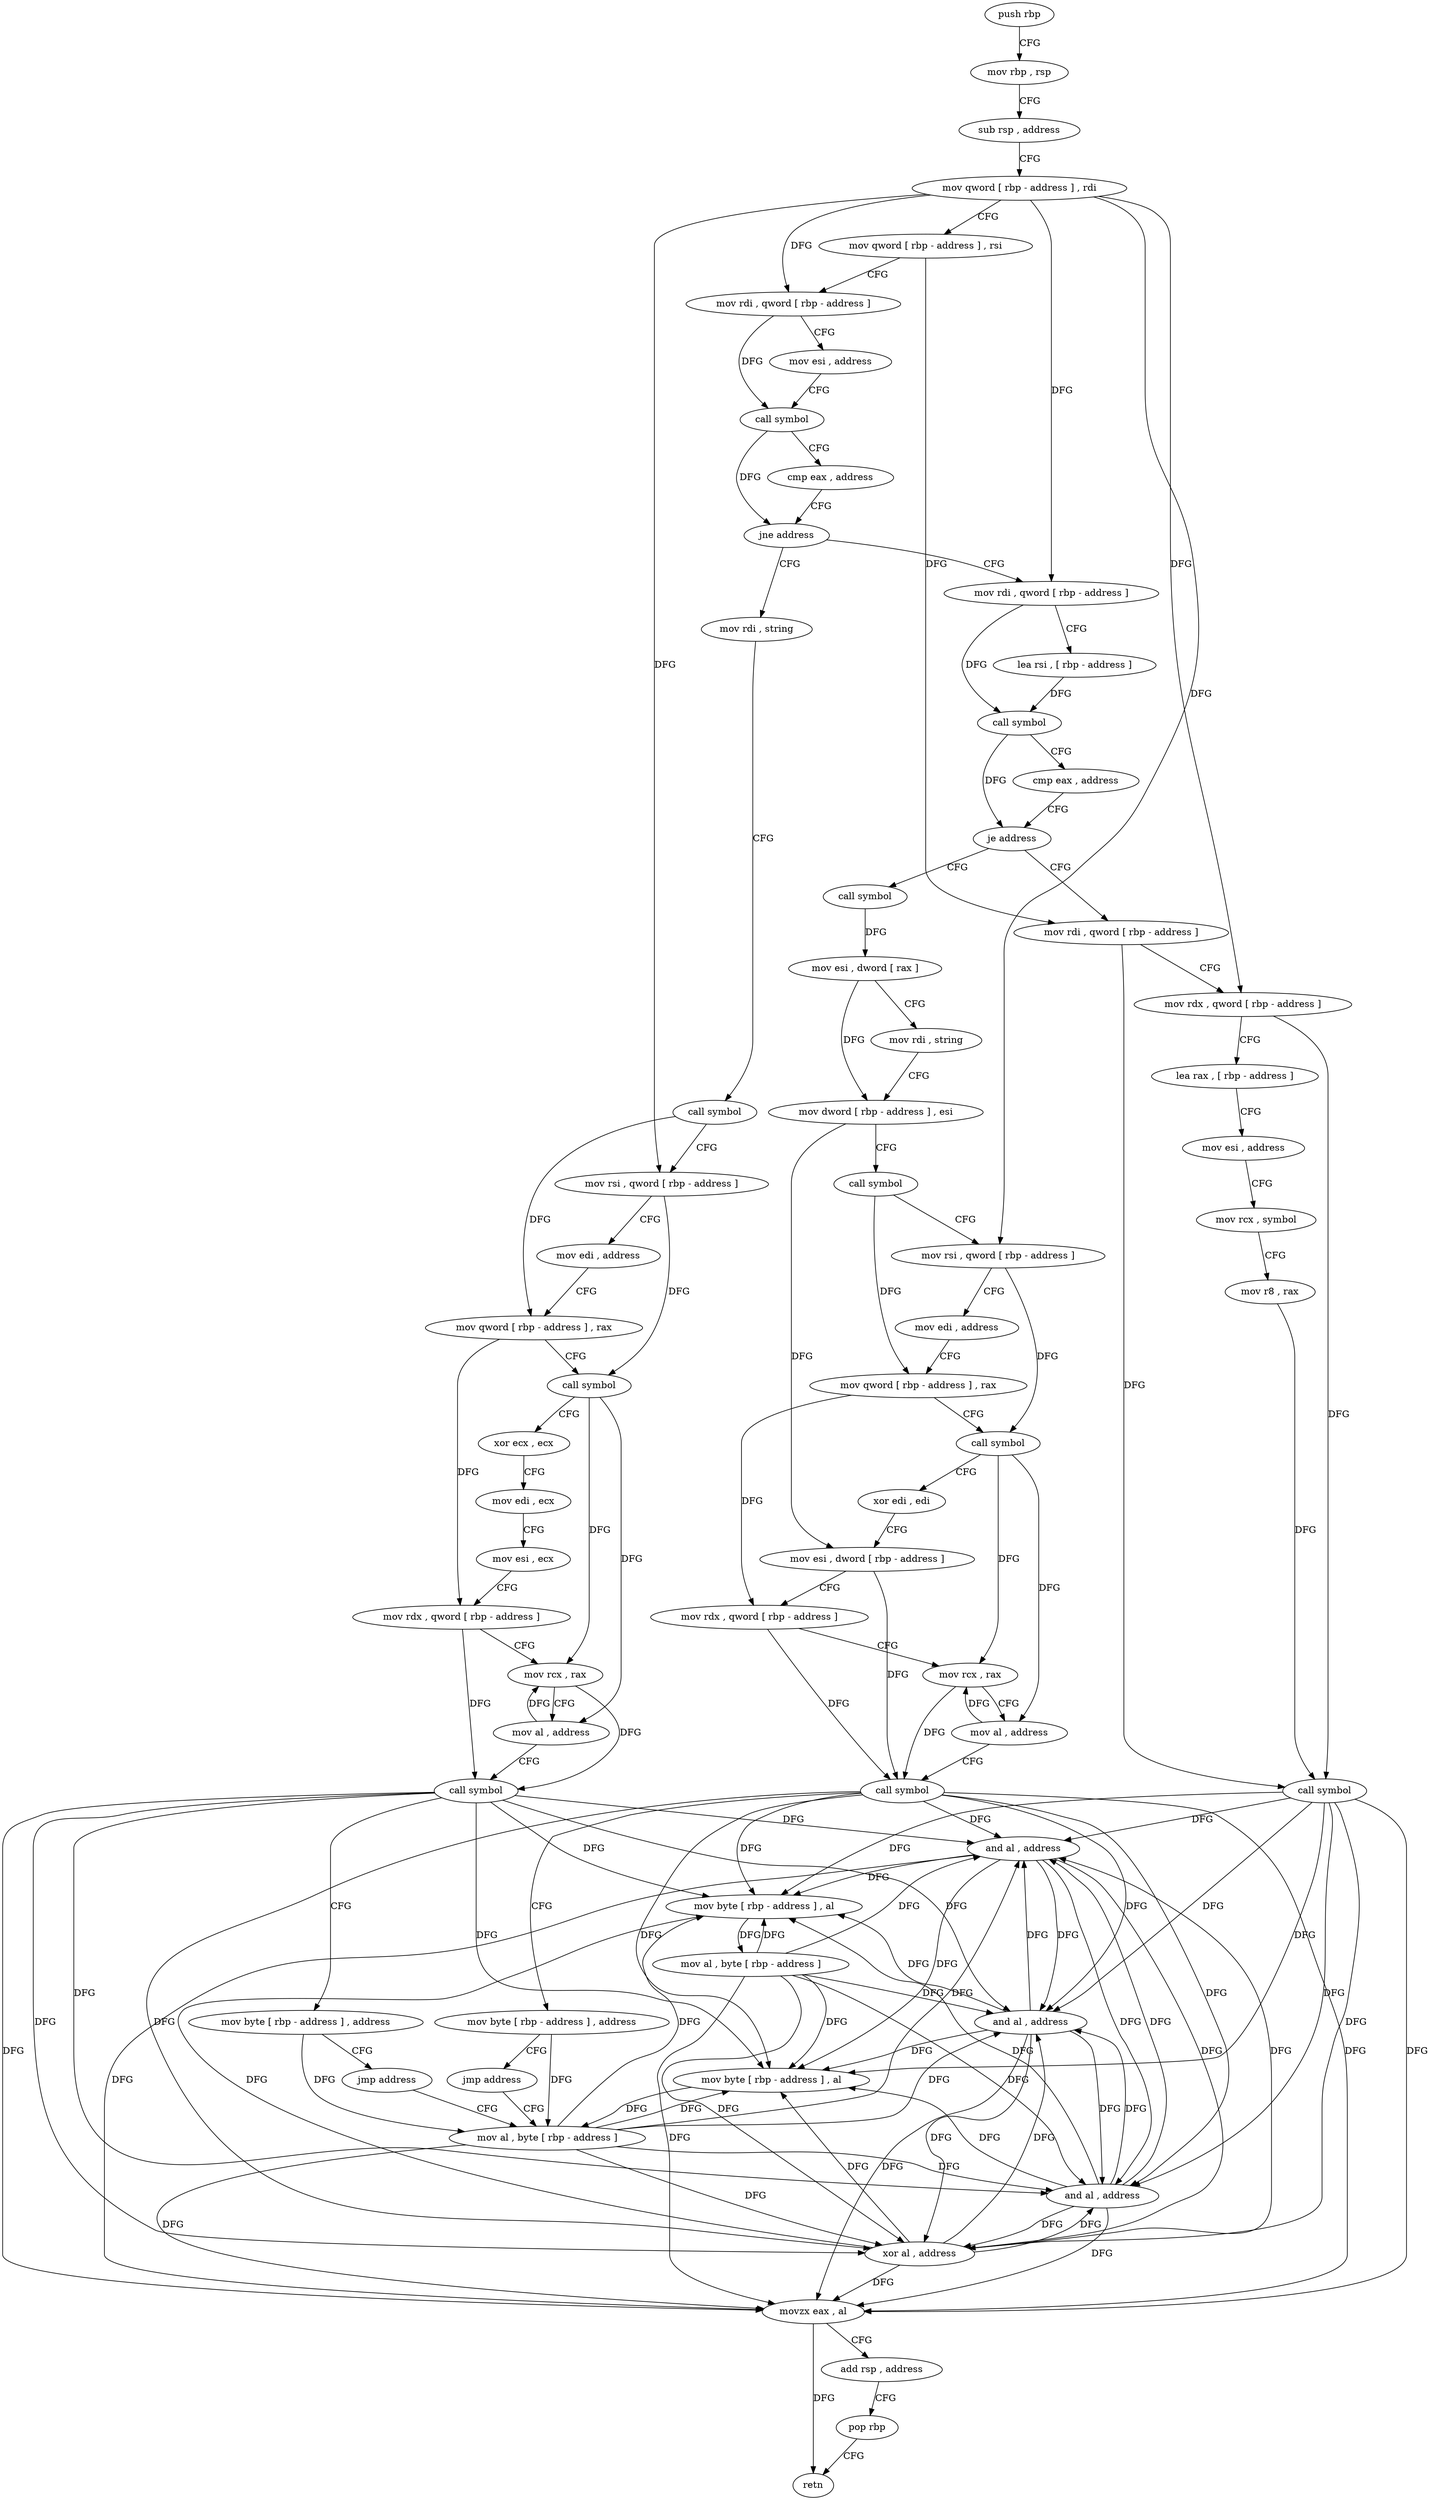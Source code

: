 digraph "func" {
"4206288" [label = "push rbp" ]
"4206289" [label = "mov rbp , rsp" ]
"4206292" [label = "sub rsp , address" ]
"4206299" [label = "mov qword [ rbp - address ] , rdi" ]
"4206303" [label = "mov qword [ rbp - address ] , rsi" ]
"4206307" [label = "mov rdi , qword [ rbp - address ]" ]
"4206311" [label = "mov esi , address" ]
"4206316" [label = "call symbol" ]
"4206321" [label = "cmp eax , address" ]
"4206324" [label = "jne address" ]
"4206398" [label = "mov rdi , qword [ rbp - address ]" ]
"4206330" [label = "mov rdi , string" ]
"4206402" [label = "lea rsi , [ rbp - address ]" ]
"4206409" [label = "call symbol" ]
"4206414" [label = "cmp eax , address" ]
"4206417" [label = "je address" ]
"4206506" [label = "mov rdi , qword [ rbp - address ]" ]
"4206423" [label = "call symbol" ]
"4206340" [label = "call symbol" ]
"4206345" [label = "mov rsi , qword [ rbp - address ]" ]
"4206349" [label = "mov edi , address" ]
"4206354" [label = "mov qword [ rbp - address ] , rax" ]
"4206361" [label = "call symbol" ]
"4206366" [label = "xor ecx , ecx" ]
"4206368" [label = "mov edi , ecx" ]
"4206370" [label = "mov esi , ecx" ]
"4206372" [label = "mov rdx , qword [ rbp - address ]" ]
"4206379" [label = "mov rcx , rax" ]
"4206382" [label = "mov al , address" ]
"4206384" [label = "call symbol" ]
"4206389" [label = "mov byte [ rbp - address ] , address" ]
"4206393" [label = "jmp address" ]
"4206565" [label = "mov al , byte [ rbp - address ]" ]
"4206510" [label = "mov rdx , qword [ rbp - address ]" ]
"4206514" [label = "lea rax , [ rbp - address ]" ]
"4206521" [label = "mov esi , address" ]
"4206526" [label = "mov rcx , symbol" ]
"4206536" [label = "mov r8 , rax" ]
"4206539" [label = "call symbol" ]
"4206544" [label = "and al , address" ]
"4206546" [label = "mov byte [ rbp - address ] , al" ]
"4206552" [label = "mov al , byte [ rbp - address ]" ]
"4206558" [label = "xor al , address" ]
"4206560" [label = "and al , address" ]
"4206562" [label = "mov byte [ rbp - address ] , al" ]
"4206428" [label = "mov esi , dword [ rax ]" ]
"4206430" [label = "mov rdi , string" ]
"4206440" [label = "mov dword [ rbp - address ] , esi" ]
"4206446" [label = "call symbol" ]
"4206451" [label = "mov rsi , qword [ rbp - address ]" ]
"4206455" [label = "mov edi , address" ]
"4206460" [label = "mov qword [ rbp - address ] , rax" ]
"4206467" [label = "call symbol" ]
"4206472" [label = "xor edi , edi" ]
"4206474" [label = "mov esi , dword [ rbp - address ]" ]
"4206480" [label = "mov rdx , qword [ rbp - address ]" ]
"4206487" [label = "mov rcx , rax" ]
"4206490" [label = "mov al , address" ]
"4206492" [label = "call symbol" ]
"4206497" [label = "mov byte [ rbp - address ] , address" ]
"4206501" [label = "jmp address" ]
"4206568" [label = "and al , address" ]
"4206570" [label = "movzx eax , al" ]
"4206573" [label = "add rsp , address" ]
"4206580" [label = "pop rbp" ]
"4206581" [label = "retn" ]
"4206288" -> "4206289" [ label = "CFG" ]
"4206289" -> "4206292" [ label = "CFG" ]
"4206292" -> "4206299" [ label = "CFG" ]
"4206299" -> "4206303" [ label = "CFG" ]
"4206299" -> "4206307" [ label = "DFG" ]
"4206299" -> "4206398" [ label = "DFG" ]
"4206299" -> "4206345" [ label = "DFG" ]
"4206299" -> "4206510" [ label = "DFG" ]
"4206299" -> "4206451" [ label = "DFG" ]
"4206303" -> "4206307" [ label = "CFG" ]
"4206303" -> "4206506" [ label = "DFG" ]
"4206307" -> "4206311" [ label = "CFG" ]
"4206307" -> "4206316" [ label = "DFG" ]
"4206311" -> "4206316" [ label = "CFG" ]
"4206316" -> "4206321" [ label = "CFG" ]
"4206316" -> "4206324" [ label = "DFG" ]
"4206321" -> "4206324" [ label = "CFG" ]
"4206324" -> "4206398" [ label = "CFG" ]
"4206324" -> "4206330" [ label = "CFG" ]
"4206398" -> "4206402" [ label = "CFG" ]
"4206398" -> "4206409" [ label = "DFG" ]
"4206330" -> "4206340" [ label = "CFG" ]
"4206402" -> "4206409" [ label = "DFG" ]
"4206409" -> "4206414" [ label = "CFG" ]
"4206409" -> "4206417" [ label = "DFG" ]
"4206414" -> "4206417" [ label = "CFG" ]
"4206417" -> "4206506" [ label = "CFG" ]
"4206417" -> "4206423" [ label = "CFG" ]
"4206506" -> "4206510" [ label = "CFG" ]
"4206506" -> "4206539" [ label = "DFG" ]
"4206423" -> "4206428" [ label = "DFG" ]
"4206340" -> "4206345" [ label = "CFG" ]
"4206340" -> "4206354" [ label = "DFG" ]
"4206345" -> "4206349" [ label = "CFG" ]
"4206345" -> "4206361" [ label = "DFG" ]
"4206349" -> "4206354" [ label = "CFG" ]
"4206354" -> "4206361" [ label = "CFG" ]
"4206354" -> "4206372" [ label = "DFG" ]
"4206361" -> "4206366" [ label = "CFG" ]
"4206361" -> "4206379" [ label = "DFG" ]
"4206361" -> "4206382" [ label = "DFG" ]
"4206366" -> "4206368" [ label = "CFG" ]
"4206368" -> "4206370" [ label = "CFG" ]
"4206370" -> "4206372" [ label = "CFG" ]
"4206372" -> "4206379" [ label = "CFG" ]
"4206372" -> "4206384" [ label = "DFG" ]
"4206379" -> "4206382" [ label = "CFG" ]
"4206379" -> "4206384" [ label = "DFG" ]
"4206382" -> "4206384" [ label = "CFG" ]
"4206382" -> "4206379" [ label = "DFG" ]
"4206384" -> "4206389" [ label = "CFG" ]
"4206384" -> "4206544" [ label = "DFG" ]
"4206384" -> "4206546" [ label = "DFG" ]
"4206384" -> "4206558" [ label = "DFG" ]
"4206384" -> "4206560" [ label = "DFG" ]
"4206384" -> "4206562" [ label = "DFG" ]
"4206384" -> "4206568" [ label = "DFG" ]
"4206384" -> "4206570" [ label = "DFG" ]
"4206389" -> "4206393" [ label = "CFG" ]
"4206389" -> "4206565" [ label = "DFG" ]
"4206393" -> "4206565" [ label = "CFG" ]
"4206565" -> "4206568" [ label = "DFG" ]
"4206565" -> "4206544" [ label = "DFG" ]
"4206565" -> "4206546" [ label = "DFG" ]
"4206565" -> "4206558" [ label = "DFG" ]
"4206565" -> "4206560" [ label = "DFG" ]
"4206565" -> "4206562" [ label = "DFG" ]
"4206565" -> "4206570" [ label = "DFG" ]
"4206510" -> "4206514" [ label = "CFG" ]
"4206510" -> "4206539" [ label = "DFG" ]
"4206514" -> "4206521" [ label = "CFG" ]
"4206521" -> "4206526" [ label = "CFG" ]
"4206526" -> "4206536" [ label = "CFG" ]
"4206536" -> "4206539" [ label = "DFG" ]
"4206539" -> "4206544" [ label = "DFG" ]
"4206539" -> "4206546" [ label = "DFG" ]
"4206539" -> "4206558" [ label = "DFG" ]
"4206539" -> "4206560" [ label = "DFG" ]
"4206539" -> "4206562" [ label = "DFG" ]
"4206539" -> "4206568" [ label = "DFG" ]
"4206539" -> "4206570" [ label = "DFG" ]
"4206544" -> "4206546" [ label = "DFG" ]
"4206544" -> "4206558" [ label = "DFG" ]
"4206544" -> "4206560" [ label = "DFG" ]
"4206544" -> "4206562" [ label = "DFG" ]
"4206544" -> "4206568" [ label = "DFG" ]
"4206544" -> "4206570" [ label = "DFG" ]
"4206546" -> "4206552" [ label = "DFG" ]
"4206552" -> "4206558" [ label = "DFG" ]
"4206552" -> "4206544" [ label = "DFG" ]
"4206552" -> "4206546" [ label = "DFG" ]
"4206552" -> "4206560" [ label = "DFG" ]
"4206552" -> "4206562" [ label = "DFG" ]
"4206552" -> "4206568" [ label = "DFG" ]
"4206552" -> "4206570" [ label = "DFG" ]
"4206558" -> "4206560" [ label = "DFG" ]
"4206558" -> "4206544" [ label = "DFG" ]
"4206558" -> "4206546" [ label = "DFG" ]
"4206558" -> "4206562" [ label = "DFG" ]
"4206558" -> "4206568" [ label = "DFG" ]
"4206558" -> "4206570" [ label = "DFG" ]
"4206560" -> "4206562" [ label = "DFG" ]
"4206560" -> "4206544" [ label = "DFG" ]
"4206560" -> "4206546" [ label = "DFG" ]
"4206560" -> "4206558" [ label = "DFG" ]
"4206560" -> "4206568" [ label = "DFG" ]
"4206560" -> "4206570" [ label = "DFG" ]
"4206562" -> "4206565" [ label = "DFG" ]
"4206428" -> "4206430" [ label = "CFG" ]
"4206428" -> "4206440" [ label = "DFG" ]
"4206430" -> "4206440" [ label = "CFG" ]
"4206440" -> "4206446" [ label = "CFG" ]
"4206440" -> "4206474" [ label = "DFG" ]
"4206446" -> "4206451" [ label = "CFG" ]
"4206446" -> "4206460" [ label = "DFG" ]
"4206451" -> "4206455" [ label = "CFG" ]
"4206451" -> "4206467" [ label = "DFG" ]
"4206455" -> "4206460" [ label = "CFG" ]
"4206460" -> "4206467" [ label = "CFG" ]
"4206460" -> "4206480" [ label = "DFG" ]
"4206467" -> "4206472" [ label = "CFG" ]
"4206467" -> "4206487" [ label = "DFG" ]
"4206467" -> "4206490" [ label = "DFG" ]
"4206472" -> "4206474" [ label = "CFG" ]
"4206474" -> "4206480" [ label = "CFG" ]
"4206474" -> "4206492" [ label = "DFG" ]
"4206480" -> "4206487" [ label = "CFG" ]
"4206480" -> "4206492" [ label = "DFG" ]
"4206487" -> "4206490" [ label = "CFG" ]
"4206487" -> "4206492" [ label = "DFG" ]
"4206490" -> "4206492" [ label = "CFG" ]
"4206490" -> "4206487" [ label = "DFG" ]
"4206492" -> "4206497" [ label = "CFG" ]
"4206492" -> "4206544" [ label = "DFG" ]
"4206492" -> "4206546" [ label = "DFG" ]
"4206492" -> "4206558" [ label = "DFG" ]
"4206492" -> "4206560" [ label = "DFG" ]
"4206492" -> "4206562" [ label = "DFG" ]
"4206492" -> "4206568" [ label = "DFG" ]
"4206492" -> "4206570" [ label = "DFG" ]
"4206497" -> "4206501" [ label = "CFG" ]
"4206497" -> "4206565" [ label = "DFG" ]
"4206501" -> "4206565" [ label = "CFG" ]
"4206568" -> "4206570" [ label = "DFG" ]
"4206568" -> "4206544" [ label = "DFG" ]
"4206568" -> "4206546" [ label = "DFG" ]
"4206568" -> "4206558" [ label = "DFG" ]
"4206568" -> "4206560" [ label = "DFG" ]
"4206568" -> "4206562" [ label = "DFG" ]
"4206570" -> "4206573" [ label = "CFG" ]
"4206570" -> "4206581" [ label = "DFG" ]
"4206573" -> "4206580" [ label = "CFG" ]
"4206580" -> "4206581" [ label = "CFG" ]
}
